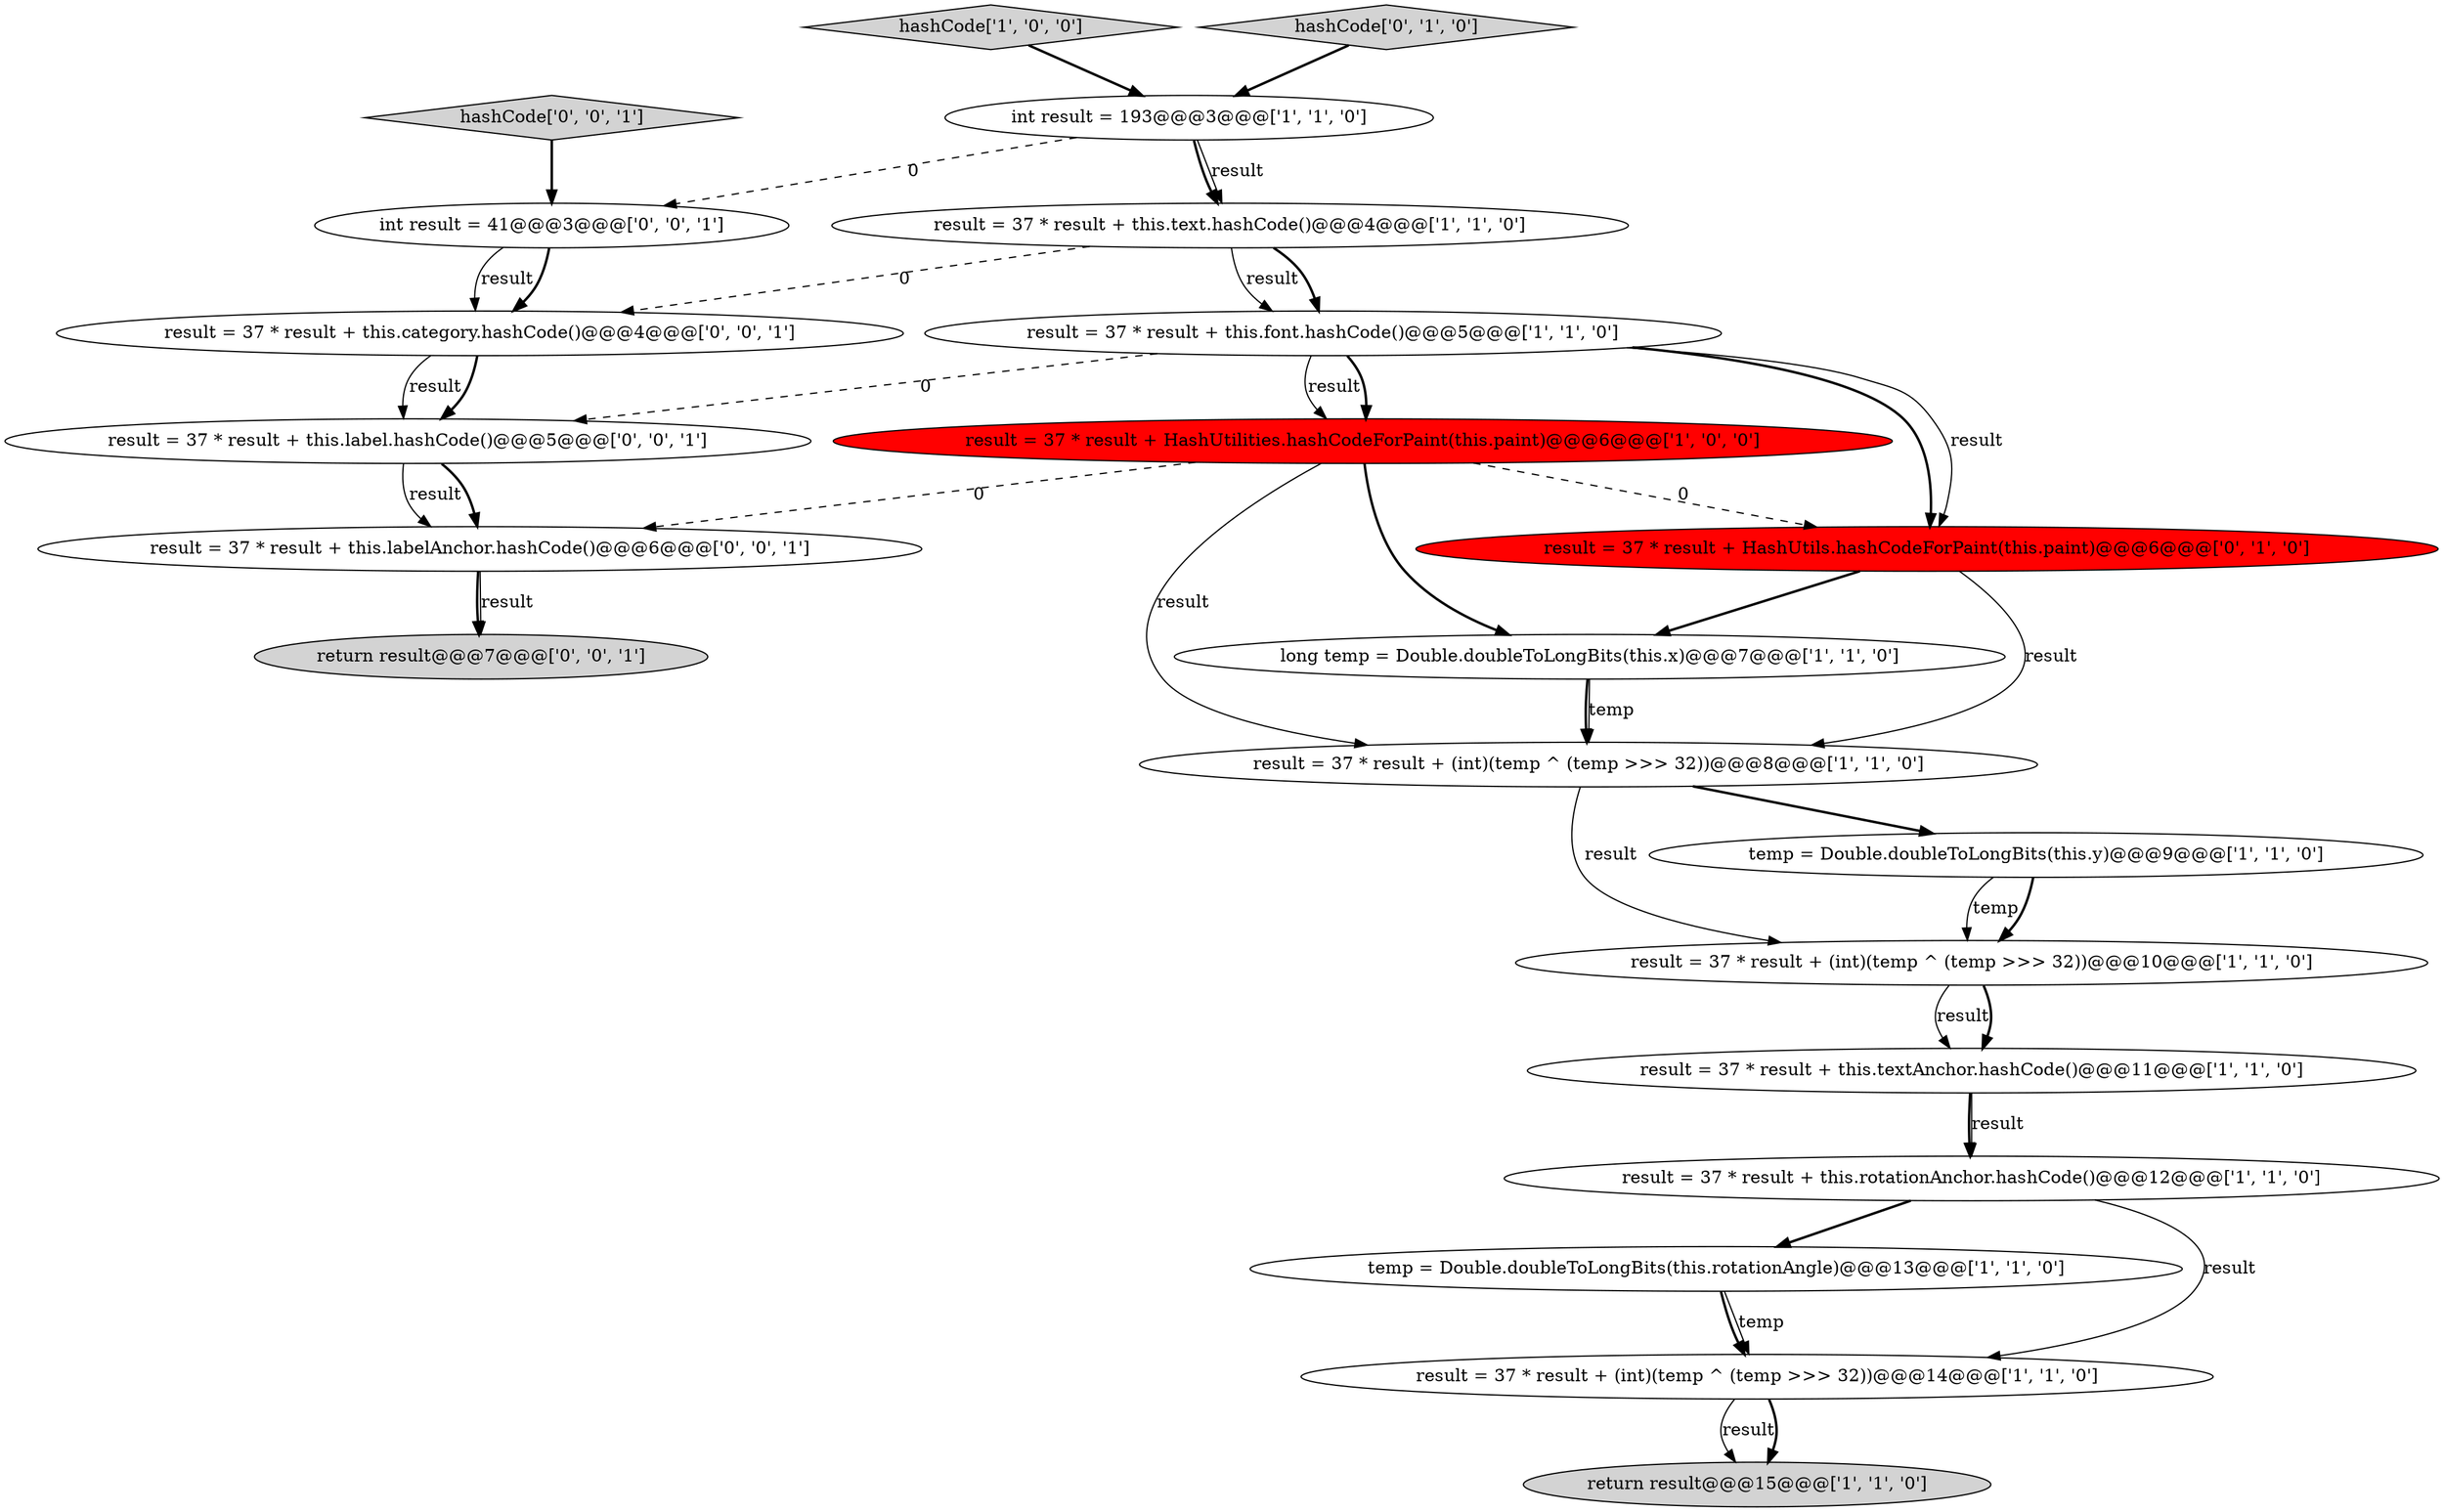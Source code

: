 digraph {
20 [style = filled, label = "result = 37 * result + this.category.hashCode()@@@4@@@['0', '0', '1']", fillcolor = white, shape = ellipse image = "AAA0AAABBB3BBB"];
1 [style = filled, label = "hashCode['1', '0', '0']", fillcolor = lightgray, shape = diamond image = "AAA0AAABBB1BBB"];
2 [style = filled, label = "result = 37 * result + (int)(temp ^ (temp >>> 32))@@@8@@@['1', '1', '0']", fillcolor = white, shape = ellipse image = "AAA0AAABBB1BBB"];
10 [style = filled, label = "long temp = Double.doubleToLongBits(this.x)@@@7@@@['1', '1', '0']", fillcolor = white, shape = ellipse image = "AAA0AAABBB1BBB"];
16 [style = filled, label = "result = 37 * result + this.labelAnchor.hashCode()@@@6@@@['0', '0', '1']", fillcolor = white, shape = ellipse image = "AAA0AAABBB3BBB"];
9 [style = filled, label = "temp = Double.doubleToLongBits(this.rotationAngle)@@@13@@@['1', '1', '0']", fillcolor = white, shape = ellipse image = "AAA0AAABBB1BBB"];
17 [style = filled, label = "return result@@@7@@@['0', '0', '1']", fillcolor = lightgray, shape = ellipse image = "AAA0AAABBB3BBB"];
19 [style = filled, label = "hashCode['0', '0', '1']", fillcolor = lightgray, shape = diamond image = "AAA0AAABBB3BBB"];
4 [style = filled, label = "return result@@@15@@@['1', '1', '0']", fillcolor = lightgray, shape = ellipse image = "AAA0AAABBB1BBB"];
8 [style = filled, label = "result = 37 * result + (int)(temp ^ (temp >>> 32))@@@14@@@['1', '1', '0']", fillcolor = white, shape = ellipse image = "AAA0AAABBB1BBB"];
11 [style = filled, label = "result = 37 * result + this.font.hashCode()@@@5@@@['1', '1', '0']", fillcolor = white, shape = ellipse image = "AAA0AAABBB1BBB"];
12 [style = filled, label = "result = 37 * result + (int)(temp ^ (temp >>> 32))@@@10@@@['1', '1', '0']", fillcolor = white, shape = ellipse image = "AAA0AAABBB1BBB"];
3 [style = filled, label = "result = 37 * result + this.text.hashCode()@@@4@@@['1', '1', '0']", fillcolor = white, shape = ellipse image = "AAA0AAABBB1BBB"];
13 [style = filled, label = "result = 37 * result + HashUtilities.hashCodeForPaint(this.paint)@@@6@@@['1', '0', '0']", fillcolor = red, shape = ellipse image = "AAA1AAABBB1BBB"];
14 [style = filled, label = "hashCode['0', '1', '0']", fillcolor = lightgray, shape = diamond image = "AAA0AAABBB2BBB"];
0 [style = filled, label = "result = 37 * result + this.textAnchor.hashCode()@@@11@@@['1', '1', '0']", fillcolor = white, shape = ellipse image = "AAA0AAABBB1BBB"];
21 [style = filled, label = "result = 37 * result + this.label.hashCode()@@@5@@@['0', '0', '1']", fillcolor = white, shape = ellipse image = "AAA0AAABBB3BBB"];
15 [style = filled, label = "result = 37 * result + HashUtils.hashCodeForPaint(this.paint)@@@6@@@['0', '1', '0']", fillcolor = red, shape = ellipse image = "AAA1AAABBB2BBB"];
5 [style = filled, label = "int result = 193@@@3@@@['1', '1', '0']", fillcolor = white, shape = ellipse image = "AAA0AAABBB1BBB"];
18 [style = filled, label = "int result = 41@@@3@@@['0', '0', '1']", fillcolor = white, shape = ellipse image = "AAA0AAABBB3BBB"];
6 [style = filled, label = "temp = Double.doubleToLongBits(this.y)@@@9@@@['1', '1', '0']", fillcolor = white, shape = ellipse image = "AAA0AAABBB1BBB"];
7 [style = filled, label = "result = 37 * result + this.rotationAnchor.hashCode()@@@12@@@['1', '1', '0']", fillcolor = white, shape = ellipse image = "AAA0AAABBB1BBB"];
1->5 [style = bold, label=""];
5->3 [style = bold, label=""];
13->10 [style = bold, label=""];
15->10 [style = bold, label=""];
19->18 [style = bold, label=""];
3->11 [style = solid, label="result"];
2->6 [style = bold, label=""];
20->21 [style = solid, label="result"];
12->0 [style = solid, label="result"];
3->11 [style = bold, label=""];
7->8 [style = solid, label="result"];
8->4 [style = solid, label="result"];
6->12 [style = solid, label="temp"];
16->17 [style = bold, label=""];
2->12 [style = solid, label="result"];
9->8 [style = bold, label=""];
5->18 [style = dashed, label="0"];
11->13 [style = solid, label="result"];
18->20 [style = solid, label="result"];
12->0 [style = bold, label=""];
13->15 [style = dashed, label="0"];
16->17 [style = solid, label="result"];
15->2 [style = solid, label="result"];
11->15 [style = bold, label=""];
0->7 [style = bold, label=""];
20->21 [style = bold, label=""];
7->9 [style = bold, label=""];
21->16 [style = solid, label="result"];
5->3 [style = solid, label="result"];
18->20 [style = bold, label=""];
11->15 [style = solid, label="result"];
0->7 [style = solid, label="result"];
11->13 [style = bold, label=""];
3->20 [style = dashed, label="0"];
13->16 [style = dashed, label="0"];
21->16 [style = bold, label=""];
13->2 [style = solid, label="result"];
9->8 [style = solid, label="temp"];
10->2 [style = bold, label=""];
8->4 [style = bold, label=""];
10->2 [style = solid, label="temp"];
11->21 [style = dashed, label="0"];
14->5 [style = bold, label=""];
6->12 [style = bold, label=""];
}
